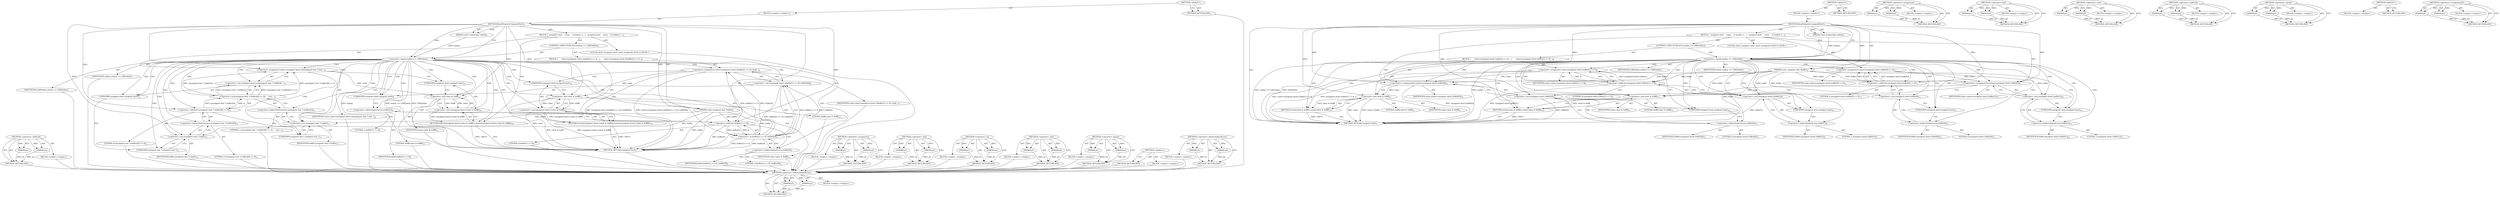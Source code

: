 digraph "&lt;operators&gt;.assignmentOr" {
vulnerable_105 [label=<(METHOD,&lt;operator&gt;.shiftLeft)>];
vulnerable_106 [label=<(PARAM,p1)>];
vulnerable_107 [label=<(PARAM,p2)>];
vulnerable_108 [label=<(BLOCK,&lt;empty&gt;,&lt;empty&gt;)>];
vulnerable_109 [label=<(METHOD_RETURN,ANY)>];
vulnerable_6 [label=<(METHOD,&lt;global&gt;)<SUB>1</SUB>>];
vulnerable_7 [label=<(BLOCK,&lt;empty&gt;,&lt;empty&gt;)<SUB>1</SUB>>];
vulnerable_8 [label=<(METHOD,ReadPropertyUnsignedShort)<SUB>1</SUB>>];
vulnerable_9 [label=<(PARAM,const EndianType endian)<SUB>1</SUB>>];
vulnerable_10 [label=<(PARAM,const unsigned char *buffer)<SUB>2</SUB>>];
vulnerable_11 [label=<(BLOCK,{
  unsigned short
    value;
 
   if (endian =...,{
  unsigned short
    value;
 
   if (endian =...)<SUB>3</SUB>>];
vulnerable_12 [label="<(LOCAL,short unsigned value: short unsigned)<SUB>5</SUB>>"];
vulnerable_13 [label=<(CONTROL_STRUCTURE,IF,if (endian == LSBEndian))<SUB>7</SUB>>];
vulnerable_14 [label=<(&lt;operator&gt;.equals,endian == LSBEndian)<SUB>7</SUB>>];
vulnerable_15 [label=<(IDENTIFIER,endian,endian == LSBEndian)<SUB>7</SUB>>];
vulnerable_16 [label=<(IDENTIFIER,LSBEndian,endian == LSBEndian)<SUB>7</SUB>>];
vulnerable_17 [label=<(BLOCK,{
      value=(unsigned short) ((buffer[1] &lt;&lt; 8...,{
      value=(unsigned short) ((buffer[1] &lt;&lt; 8...)<SUB>8</SUB>>];
vulnerable_18 [label=<(&lt;operator&gt;.assignment,value=(unsigned short) ((buffer[1] &lt;&lt; 8) | buff...)<SUB>9</SUB>>];
vulnerable_19 [label=<(IDENTIFIER,value,value=(unsigned short) ((buffer[1] &lt;&lt; 8) | buff...)<SUB>9</SUB>>];
vulnerable_20 [label=<(&lt;operator&gt;.cast,(unsigned short) ((buffer[1] &lt;&lt; 8) | buffer[0]))<SUB>9</SUB>>];
vulnerable_21 [label=<(UNKNOWN,unsigned short,unsigned short)<SUB>9</SUB>>];
vulnerable_22 [label=<(&lt;operator&gt;.or,(buffer[1] &lt;&lt; 8) | buffer[0])<SUB>9</SUB>>];
vulnerable_23 [label=<(&lt;operator&gt;.shiftLeft,buffer[1] &lt;&lt; 8)<SUB>9</SUB>>];
vulnerable_24 [label=<(&lt;operator&gt;.indirectIndexAccess,buffer[1])<SUB>9</SUB>>];
vulnerable_25 [label=<(IDENTIFIER,buffer,buffer[1] &lt;&lt; 8)<SUB>9</SUB>>];
vulnerable_26 [label=<(LITERAL,1,buffer[1] &lt;&lt; 8)<SUB>9</SUB>>];
vulnerable_27 [label=<(LITERAL,8,buffer[1] &lt;&lt; 8)<SUB>9</SUB>>];
vulnerable_28 [label=<(&lt;operator&gt;.indirectIndexAccess,buffer[0])<SUB>9</SUB>>];
vulnerable_29 [label=<(IDENTIFIER,buffer,(buffer[1] &lt;&lt; 8) | buffer[0])<SUB>9</SUB>>];
vulnerable_30 [label=<(LITERAL,0,(buffer[1] &lt;&lt; 8) | buffer[0])<SUB>9</SUB>>];
vulnerable_31 [label=<(RETURN,return((unsigned short) (value &amp; 0xffff));,return((unsigned short) (value &amp; 0xffff));)<SUB>10</SUB>>];
vulnerable_32 [label=<(&lt;operator&gt;.cast,(unsigned short) (value &amp; 0xffff))<SUB>10</SUB>>];
vulnerable_33 [label=<(UNKNOWN,unsigned short,unsigned short)<SUB>10</SUB>>];
vulnerable_34 [label=<(&lt;operator&gt;.and,value &amp; 0xffff)<SUB>10</SUB>>];
vulnerable_35 [label=<(IDENTIFIER,value,value &amp; 0xffff)<SUB>10</SUB>>];
vulnerable_36 [label=<(LITERAL,0xffff,value &amp; 0xffff)<SUB>10</SUB>>];
vulnerable_37 [label=<(&lt;operator&gt;.assignment,value=(unsigned short) ((((unsigned char *) buf...)<SUB>12</SUB>>];
vulnerable_38 [label=<(IDENTIFIER,value,value=(unsigned short) ((((unsigned char *) buf...)<SUB>12</SUB>>];
vulnerable_39 [label=<(&lt;operator&gt;.cast,(unsigned short) ((((unsigned char *) buffer)[0...)<SUB>12</SUB>>];
vulnerable_40 [label=<(UNKNOWN,unsigned short,unsigned short)<SUB>12</SUB>>];
vulnerable_41 [label=<(&lt;operator&gt;.or,(((unsigned char *) buffer)[0] &lt;&lt; 8) |
    ((un...)<SUB>12</SUB>>];
vulnerable_42 [label=<(&lt;operator&gt;.shiftLeft,((unsigned char *) buffer)[0] &lt;&lt; 8)<SUB>12</SUB>>];
vulnerable_43 [label=<(&lt;operator&gt;.indirectIndexAccess,((unsigned char *) buffer)[0])<SUB>12</SUB>>];
vulnerable_44 [label=<(&lt;operator&gt;.cast,(unsigned char *) buffer)<SUB>12</SUB>>];
vulnerable_45 [label=<(UNKNOWN,unsigned char *,unsigned char *)<SUB>12</SUB>>];
vulnerable_46 [label=<(IDENTIFIER,buffer,(unsigned char *) buffer)<SUB>12</SUB>>];
vulnerable_47 [label=<(LITERAL,0,((unsigned char *) buffer)[0] &lt;&lt; 8)<SUB>12</SUB>>];
vulnerable_48 [label=<(LITERAL,8,((unsigned char *) buffer)[0] &lt;&lt; 8)<SUB>12</SUB>>];
vulnerable_49 [label=<(&lt;operator&gt;.indirectIndexAccess,((unsigned char *) buffer)[1])<SUB>13</SUB>>];
vulnerable_50 [label=<(&lt;operator&gt;.cast,(unsigned char *) buffer)<SUB>13</SUB>>];
vulnerable_51 [label=<(UNKNOWN,unsigned char *,unsigned char *)<SUB>13</SUB>>];
vulnerable_52 [label=<(IDENTIFIER,buffer,(unsigned char *) buffer)<SUB>13</SUB>>];
vulnerable_53 [label=<(LITERAL,1,(((unsigned char *) buffer)[0] &lt;&lt; 8) |
    ((un...)<SUB>13</SUB>>];
vulnerable_54 [label=<(RETURN,return((unsigned short) (value &amp; 0xffff));,return((unsigned short) (value &amp; 0xffff));)<SUB>14</SUB>>];
vulnerable_55 [label=<(&lt;operator&gt;.cast,(unsigned short) (value &amp; 0xffff))<SUB>14</SUB>>];
vulnerable_56 [label=<(UNKNOWN,unsigned short,unsigned short)<SUB>14</SUB>>];
vulnerable_57 [label=<(&lt;operator&gt;.and,value &amp; 0xffff)<SUB>14</SUB>>];
vulnerable_58 [label=<(IDENTIFIER,value,value &amp; 0xffff)<SUB>14</SUB>>];
vulnerable_59 [label=<(LITERAL,0xffff,value &amp; 0xffff)<SUB>14</SUB>>];
vulnerable_60 [label=<(METHOD_RETURN,unsigned short)<SUB>1</SUB>>];
vulnerable_62 [label=<(METHOD_RETURN,ANY)<SUB>1</SUB>>];
vulnerable_90 [label=<(METHOD,&lt;operator&gt;.assignment)>];
vulnerable_91 [label=<(PARAM,p1)>];
vulnerable_92 [label=<(PARAM,p2)>];
vulnerable_93 [label=<(BLOCK,&lt;empty&gt;,&lt;empty&gt;)>];
vulnerable_94 [label=<(METHOD_RETURN,ANY)>];
vulnerable_115 [label=<(METHOD,&lt;operator&gt;.and)>];
vulnerable_116 [label=<(PARAM,p1)>];
vulnerable_117 [label=<(PARAM,p2)>];
vulnerable_118 [label=<(BLOCK,&lt;empty&gt;,&lt;empty&gt;)>];
vulnerable_119 [label=<(METHOD_RETURN,ANY)>];
vulnerable_100 [label=<(METHOD,&lt;operator&gt;.or)>];
vulnerable_101 [label=<(PARAM,p1)>];
vulnerable_102 [label=<(PARAM,p2)>];
vulnerable_103 [label=<(BLOCK,&lt;empty&gt;,&lt;empty&gt;)>];
vulnerable_104 [label=<(METHOD_RETURN,ANY)>];
vulnerable_95 [label=<(METHOD,&lt;operator&gt;.cast)>];
vulnerable_96 [label=<(PARAM,p1)>];
vulnerable_97 [label=<(PARAM,p2)>];
vulnerable_98 [label=<(BLOCK,&lt;empty&gt;,&lt;empty&gt;)>];
vulnerable_99 [label=<(METHOD_RETURN,ANY)>];
vulnerable_85 [label=<(METHOD,&lt;operator&gt;.equals)>];
vulnerable_86 [label=<(PARAM,p1)>];
vulnerable_87 [label=<(PARAM,p2)>];
vulnerable_88 [label=<(BLOCK,&lt;empty&gt;,&lt;empty&gt;)>];
vulnerable_89 [label=<(METHOD_RETURN,ANY)>];
vulnerable_79 [label=<(METHOD,&lt;global&gt;)<SUB>1</SUB>>];
vulnerable_80 [label=<(BLOCK,&lt;empty&gt;,&lt;empty&gt;)>];
vulnerable_81 [label=<(METHOD_RETURN,ANY)>];
vulnerable_110 [label=<(METHOD,&lt;operator&gt;.indirectIndexAccess)>];
vulnerable_111 [label=<(PARAM,p1)>];
vulnerable_112 [label=<(PARAM,p2)>];
vulnerable_113 [label=<(BLOCK,&lt;empty&gt;,&lt;empty&gt;)>];
vulnerable_114 [label=<(METHOD_RETURN,ANY)>];
fixed_103 [label=<(METHOD,&lt;operator&gt;.indirectIndexAccess)>];
fixed_104 [label=<(PARAM,p1)>];
fixed_105 [label=<(PARAM,p2)>];
fixed_106 [label=<(BLOCK,&lt;empty&gt;,&lt;empty&gt;)>];
fixed_107 [label=<(METHOD_RETURN,ANY)>];
fixed_6 [label=<(METHOD,&lt;global&gt;)<SUB>1</SUB>>];
fixed_7 [label=<(BLOCK,&lt;empty&gt;,&lt;empty&gt;)<SUB>1</SUB>>];
fixed_8 [label=<(METHOD,ReadPropertyUnsignedShort)<SUB>1</SUB>>];
fixed_9 [label=<(PARAM,const EndianType endian)<SUB>1</SUB>>];
fixed_10 [label=<(PARAM,const unsigned char *buffer)<SUB>2</SUB>>];
fixed_11 [label=<(BLOCK,{
  unsigned short
    value;
 
   if (endian =...,{
  unsigned short
    value;
 
   if (endian =...)<SUB>3</SUB>>];
fixed_12 [label="<(LOCAL,short unsigned value: short unsigned)<SUB>5</SUB>>"];
fixed_13 [label=<(CONTROL_STRUCTURE,IF,if (endian == LSBEndian))<SUB>7</SUB>>];
fixed_14 [label=<(&lt;operator&gt;.equals,endian == LSBEndian)<SUB>7</SUB>>];
fixed_15 [label=<(IDENTIFIER,endian,endian == LSBEndian)<SUB>7</SUB>>];
fixed_16 [label=<(IDENTIFIER,LSBEndian,endian == LSBEndian)<SUB>7</SUB>>];
fixed_17 [label=<(BLOCK,{
      value=(unsigned short) buffer[1] &lt;&lt; 8;
...,{
      value=(unsigned short) buffer[1] &lt;&lt; 8;
...)<SUB>8</SUB>>];
fixed_18 [label=<(&lt;operator&gt;.assignment,value=(unsigned short) buffer[1] &lt;&lt; 8)<SUB>9</SUB>>];
fixed_19 [label=<(IDENTIFIER,value,value=(unsigned short) buffer[1] &lt;&lt; 8)<SUB>9</SUB>>];
fixed_20 [label=<(&lt;operator&gt;.shiftLeft,(unsigned short) buffer[1] &lt;&lt; 8)<SUB>9</SUB>>];
fixed_21 [label=<(&lt;operator&gt;.cast,(unsigned short) buffer[1])<SUB>9</SUB>>];
fixed_22 [label=<(UNKNOWN,unsigned short,unsigned short)<SUB>9</SUB>>];
fixed_23 [label=<(&lt;operator&gt;.indirectIndexAccess,buffer[1])<SUB>9</SUB>>];
fixed_24 [label=<(IDENTIFIER,buffer,(unsigned short) buffer[1])<SUB>9</SUB>>];
fixed_25 [label=<(LITERAL,1,(unsigned short) buffer[1])<SUB>9</SUB>>];
fixed_26 [label=<(LITERAL,8,(unsigned short) buffer[1] &lt;&lt; 8)<SUB>9</SUB>>];
fixed_27 [label=<(&lt;operators&gt;.assignmentOr,value|=(unsigned short) buffer[0])<SUB>10</SUB>>];
fixed_28 [label=<(IDENTIFIER,value,value|=(unsigned short) buffer[0])<SUB>10</SUB>>];
fixed_29 [label=<(&lt;operator&gt;.cast,(unsigned short) buffer[0])<SUB>10</SUB>>];
fixed_30 [label=<(UNKNOWN,unsigned short,unsigned short)<SUB>10</SUB>>];
fixed_31 [label=<(&lt;operator&gt;.indirectIndexAccess,buffer[0])<SUB>10</SUB>>];
fixed_32 [label=<(IDENTIFIER,buffer,(unsigned short) buffer[0])<SUB>10</SUB>>];
fixed_33 [label=<(LITERAL,0,(unsigned short) buffer[0])<SUB>10</SUB>>];
fixed_34 [label=<(RETURN,return(value &amp; 0xffff);,return(value &amp; 0xffff);)<SUB>11</SUB>>];
fixed_35 [label=<(&lt;operator&gt;.and,value &amp; 0xffff)<SUB>11</SUB>>];
fixed_36 [label=<(IDENTIFIER,value,value &amp; 0xffff)<SUB>11</SUB>>];
fixed_37 [label=<(LITERAL,0xffff,value &amp; 0xffff)<SUB>11</SUB>>];
fixed_38 [label=<(&lt;operator&gt;.assignment,value=(unsigned short) buffer[0] &lt;&lt; 8)<SUB>13</SUB>>];
fixed_39 [label=<(IDENTIFIER,value,value=(unsigned short) buffer[0] &lt;&lt; 8)<SUB>13</SUB>>];
fixed_40 [label=<(&lt;operator&gt;.shiftLeft,(unsigned short) buffer[0] &lt;&lt; 8)<SUB>13</SUB>>];
fixed_41 [label=<(&lt;operator&gt;.cast,(unsigned short) buffer[0])<SUB>13</SUB>>];
fixed_42 [label=<(UNKNOWN,unsigned short,unsigned short)<SUB>13</SUB>>];
fixed_43 [label=<(&lt;operator&gt;.indirectIndexAccess,buffer[0])<SUB>13</SUB>>];
fixed_44 [label=<(IDENTIFIER,buffer,(unsigned short) buffer[0])<SUB>13</SUB>>];
fixed_45 [label=<(LITERAL,0,(unsigned short) buffer[0])<SUB>13</SUB>>];
fixed_46 [label=<(LITERAL,8,(unsigned short) buffer[0] &lt;&lt; 8)<SUB>13</SUB>>];
fixed_47 [label=<(&lt;operators&gt;.assignmentOr,value|=(unsigned short) buffer[1])<SUB>14</SUB>>];
fixed_48 [label=<(IDENTIFIER,value,value|=(unsigned short) buffer[1])<SUB>14</SUB>>];
fixed_49 [label=<(&lt;operator&gt;.cast,(unsigned short) buffer[1])<SUB>14</SUB>>];
fixed_50 [label=<(UNKNOWN,unsigned short,unsigned short)<SUB>14</SUB>>];
fixed_51 [label=<(&lt;operator&gt;.indirectIndexAccess,buffer[1])<SUB>14</SUB>>];
fixed_52 [label=<(IDENTIFIER,buffer,(unsigned short) buffer[1])<SUB>14</SUB>>];
fixed_53 [label=<(LITERAL,1,(unsigned short) buffer[1])<SUB>14</SUB>>];
fixed_54 [label=<(RETURN,return(value &amp; 0xffff);,return(value &amp; 0xffff);)<SUB>15</SUB>>];
fixed_55 [label=<(&lt;operator&gt;.and,value &amp; 0xffff)<SUB>15</SUB>>];
fixed_56 [label=<(IDENTIFIER,value,value &amp; 0xffff)<SUB>15</SUB>>];
fixed_57 [label=<(LITERAL,0xffff,value &amp; 0xffff)<SUB>15</SUB>>];
fixed_58 [label=<(METHOD_RETURN,unsigned short)<SUB>1</SUB>>];
fixed_60 [label=<(METHOD_RETURN,ANY)<SUB>1</SUB>>];
fixed_88 [label=<(METHOD,&lt;operator&gt;.assignment)>];
fixed_89 [label=<(PARAM,p1)>];
fixed_90 [label=<(PARAM,p2)>];
fixed_91 [label=<(BLOCK,&lt;empty&gt;,&lt;empty&gt;)>];
fixed_92 [label=<(METHOD_RETURN,ANY)>];
fixed_113 [label=<(METHOD,&lt;operator&gt;.and)>];
fixed_114 [label=<(PARAM,p1)>];
fixed_115 [label=<(PARAM,p2)>];
fixed_116 [label=<(BLOCK,&lt;empty&gt;,&lt;empty&gt;)>];
fixed_117 [label=<(METHOD_RETURN,ANY)>];
fixed_98 [label=<(METHOD,&lt;operator&gt;.cast)>];
fixed_99 [label=<(PARAM,p1)>];
fixed_100 [label=<(PARAM,p2)>];
fixed_101 [label=<(BLOCK,&lt;empty&gt;,&lt;empty&gt;)>];
fixed_102 [label=<(METHOD_RETURN,ANY)>];
fixed_93 [label=<(METHOD,&lt;operator&gt;.shiftLeft)>];
fixed_94 [label=<(PARAM,p1)>];
fixed_95 [label=<(PARAM,p2)>];
fixed_96 [label=<(BLOCK,&lt;empty&gt;,&lt;empty&gt;)>];
fixed_97 [label=<(METHOD_RETURN,ANY)>];
fixed_83 [label=<(METHOD,&lt;operator&gt;.equals)>];
fixed_84 [label=<(PARAM,p1)>];
fixed_85 [label=<(PARAM,p2)>];
fixed_86 [label=<(BLOCK,&lt;empty&gt;,&lt;empty&gt;)>];
fixed_87 [label=<(METHOD_RETURN,ANY)>];
fixed_77 [label=<(METHOD,&lt;global&gt;)<SUB>1</SUB>>];
fixed_78 [label=<(BLOCK,&lt;empty&gt;,&lt;empty&gt;)>];
fixed_79 [label=<(METHOD_RETURN,ANY)>];
fixed_108 [label=<(METHOD,&lt;operators&gt;.assignmentOr)>];
fixed_109 [label=<(PARAM,p1)>];
fixed_110 [label=<(PARAM,p2)>];
fixed_111 [label=<(BLOCK,&lt;empty&gt;,&lt;empty&gt;)>];
fixed_112 [label=<(METHOD_RETURN,ANY)>];
vulnerable_105 -> vulnerable_106  [key=0, label="AST: "];
vulnerable_105 -> vulnerable_106  [key=1, label="DDG: "];
vulnerable_105 -> vulnerable_108  [key=0, label="AST: "];
vulnerable_105 -> vulnerable_107  [key=0, label="AST: "];
vulnerable_105 -> vulnerable_107  [key=1, label="DDG: "];
vulnerable_105 -> vulnerable_109  [key=0, label="AST: "];
vulnerable_105 -> vulnerable_109  [key=1, label="CFG: "];
vulnerable_106 -> vulnerable_109  [key=0, label="DDG: p1"];
vulnerable_107 -> vulnerable_109  [key=0, label="DDG: p2"];
vulnerable_108 -> fixed_103  [key=0];
vulnerable_109 -> fixed_103  [key=0];
vulnerable_6 -> vulnerable_7  [key=0, label="AST: "];
vulnerable_6 -> vulnerable_62  [key=0, label="AST: "];
vulnerable_6 -> vulnerable_62  [key=1, label="CFG: "];
vulnerable_7 -> vulnerable_8  [key=0, label="AST: "];
vulnerable_8 -> vulnerable_9  [key=0, label="AST: "];
vulnerable_8 -> vulnerable_9  [key=1, label="DDG: "];
vulnerable_8 -> vulnerable_10  [key=0, label="AST: "];
vulnerable_8 -> vulnerable_10  [key=1, label="DDG: "];
vulnerable_8 -> vulnerable_11  [key=0, label="AST: "];
vulnerable_8 -> vulnerable_60  [key=0, label="AST: "];
vulnerable_8 -> vulnerable_14  [key=0, label="CFG: "];
vulnerable_8 -> vulnerable_14  [key=1, label="DDG: "];
vulnerable_8 -> vulnerable_57  [key=0, label="DDG: "];
vulnerable_8 -> vulnerable_42  [key=0, label="DDG: "];
vulnerable_8 -> vulnerable_34  [key=0, label="DDG: "];
vulnerable_8 -> vulnerable_50  [key=0, label="DDG: "];
vulnerable_8 -> vulnerable_23  [key=0, label="DDG: "];
vulnerable_8 -> vulnerable_44  [key=0, label="DDG: "];
vulnerable_9 -> vulnerable_14  [key=0, label="DDG: endian"];
vulnerable_10 -> vulnerable_60  [key=0, label="DDG: buffer"];
vulnerable_10 -> vulnerable_22  [key=0, label="DDG: buffer"];
vulnerable_10 -> vulnerable_50  [key=0, label="DDG: buffer"];
vulnerable_10 -> vulnerable_23  [key=0, label="DDG: buffer"];
vulnerable_10 -> vulnerable_44  [key=0, label="DDG: buffer"];
vulnerable_11 -> vulnerable_12  [key=0, label="AST: "];
vulnerable_11 -> vulnerable_13  [key=0, label="AST: "];
vulnerable_11 -> vulnerable_37  [key=0, label="AST: "];
vulnerable_11 -> vulnerable_54  [key=0, label="AST: "];
vulnerable_12 -> fixed_103  [key=0];
vulnerable_13 -> vulnerable_14  [key=0, label="AST: "];
vulnerable_13 -> vulnerable_17  [key=0, label="AST: "];
vulnerable_14 -> vulnerable_15  [key=0, label="AST: "];
vulnerable_14 -> vulnerable_16  [key=0, label="AST: "];
vulnerable_14 -> vulnerable_21  [key=0, label="CFG: "];
vulnerable_14 -> vulnerable_21  [key=1, label="CDG: "];
vulnerable_14 -> vulnerable_40  [key=0, label="CFG: "];
vulnerable_14 -> vulnerable_40  [key=1, label="CDG: "];
vulnerable_14 -> vulnerable_60  [key=0, label="DDG: endian"];
vulnerable_14 -> vulnerable_60  [key=1, label="DDG: endian == LSBEndian"];
vulnerable_14 -> vulnerable_60  [key=2, label="DDG: LSBEndian"];
vulnerable_14 -> vulnerable_24  [key=0, label="CDG: "];
vulnerable_14 -> vulnerable_34  [key=0, label="CDG: "];
vulnerable_14 -> vulnerable_32  [key=0, label="CDG: "];
vulnerable_14 -> vulnerable_49  [key=0, label="CDG: "];
vulnerable_14 -> vulnerable_33  [key=0, label="CDG: "];
vulnerable_14 -> vulnerable_42  [key=0, label="CDG: "];
vulnerable_14 -> vulnerable_23  [key=0, label="CDG: "];
vulnerable_14 -> vulnerable_51  [key=0, label="CDG: "];
vulnerable_14 -> vulnerable_57  [key=0, label="CDG: "];
vulnerable_14 -> vulnerable_28  [key=0, label="CDG: "];
vulnerable_14 -> vulnerable_37  [key=0, label="CDG: "];
vulnerable_14 -> vulnerable_20  [key=0, label="CDG: "];
vulnerable_14 -> vulnerable_56  [key=0, label="CDG: "];
vulnerable_14 -> vulnerable_22  [key=0, label="CDG: "];
vulnerable_14 -> vulnerable_41  [key=0, label="CDG: "];
vulnerable_14 -> vulnerable_45  [key=0, label="CDG: "];
vulnerable_14 -> vulnerable_18  [key=0, label="CDG: "];
vulnerable_14 -> vulnerable_50  [key=0, label="CDG: "];
vulnerable_14 -> vulnerable_44  [key=0, label="CDG: "];
vulnerable_14 -> vulnerable_55  [key=0, label="CDG: "];
vulnerable_14 -> vulnerable_54  [key=0, label="CDG: "];
vulnerable_14 -> vulnerable_39  [key=0, label="CDG: "];
vulnerable_14 -> vulnerable_31  [key=0, label="CDG: "];
vulnerable_14 -> vulnerable_43  [key=0, label="CDG: "];
vulnerable_15 -> fixed_103  [key=0];
vulnerable_16 -> fixed_103  [key=0];
vulnerable_17 -> vulnerable_18  [key=0, label="AST: "];
vulnerable_17 -> vulnerable_31  [key=0, label="AST: "];
vulnerable_18 -> vulnerable_19  [key=0, label="AST: "];
vulnerable_18 -> vulnerable_20  [key=0, label="AST: "];
vulnerable_18 -> vulnerable_33  [key=0, label="CFG: "];
vulnerable_18 -> vulnerable_60  [key=0, label="DDG: (unsigned short) ((buffer[1] &lt;&lt; 8) | buffer[0])"];
vulnerable_18 -> vulnerable_60  [key=1, label="DDG: value=(unsigned short) ((buffer[1] &lt;&lt; 8) | buffer[0])"];
vulnerable_18 -> vulnerable_34  [key=0, label="DDG: value"];
vulnerable_19 -> fixed_103  [key=0];
vulnerable_20 -> vulnerable_21  [key=0, label="AST: "];
vulnerable_20 -> vulnerable_22  [key=0, label="AST: "];
vulnerable_20 -> vulnerable_18  [key=0, label="CFG: "];
vulnerable_20 -> vulnerable_60  [key=0, label="DDG: (buffer[1] &lt;&lt; 8) | buffer[0]"];
vulnerable_21 -> vulnerable_24  [key=0, label="CFG: "];
vulnerable_22 -> vulnerable_23  [key=0, label="AST: "];
vulnerable_22 -> vulnerable_28  [key=0, label="AST: "];
vulnerable_22 -> vulnerable_20  [key=0, label="CFG: "];
vulnerable_22 -> vulnerable_20  [key=1, label="DDG: buffer[1] &lt;&lt; 8"];
vulnerable_22 -> vulnerable_20  [key=2, label="DDG: buffer[0]"];
vulnerable_22 -> vulnerable_60  [key=0, label="DDG: buffer[1] &lt;&lt; 8"];
vulnerable_22 -> vulnerable_60  [key=1, label="DDG: buffer[0]"];
vulnerable_22 -> vulnerable_18  [key=0, label="DDG: buffer[1] &lt;&lt; 8"];
vulnerable_22 -> vulnerable_18  [key=1, label="DDG: buffer[0]"];
vulnerable_23 -> vulnerable_24  [key=0, label="AST: "];
vulnerable_23 -> vulnerable_27  [key=0, label="AST: "];
vulnerable_23 -> vulnerable_28  [key=0, label="CFG: "];
vulnerable_23 -> vulnerable_60  [key=0, label="DDG: buffer[1]"];
vulnerable_23 -> vulnerable_22  [key=0, label="DDG: buffer[1]"];
vulnerable_23 -> vulnerable_22  [key=1, label="DDG: 8"];
vulnerable_24 -> vulnerable_25  [key=0, label="AST: "];
vulnerable_24 -> vulnerable_26  [key=0, label="AST: "];
vulnerable_24 -> vulnerable_23  [key=0, label="CFG: "];
vulnerable_25 -> fixed_103  [key=0];
vulnerable_26 -> fixed_103  [key=0];
vulnerable_27 -> fixed_103  [key=0];
vulnerable_28 -> vulnerable_29  [key=0, label="AST: "];
vulnerable_28 -> vulnerable_30  [key=0, label="AST: "];
vulnerable_28 -> vulnerable_22  [key=0, label="CFG: "];
vulnerable_29 -> fixed_103  [key=0];
vulnerable_30 -> fixed_103  [key=0];
vulnerable_31 -> vulnerable_32  [key=0, label="AST: "];
vulnerable_31 -> vulnerable_60  [key=0, label="CFG: "];
vulnerable_31 -> vulnerable_60  [key=1, label="DDG: &lt;RET&gt;"];
vulnerable_32 -> vulnerable_33  [key=0, label="AST: "];
vulnerable_32 -> vulnerable_34  [key=0, label="AST: "];
vulnerable_32 -> vulnerable_31  [key=0, label="CFG: "];
vulnerable_32 -> vulnerable_31  [key=1, label="DDG: (unsigned short) (value &amp; 0xffff)"];
vulnerable_32 -> vulnerable_60  [key=0, label="DDG: value &amp; 0xffff"];
vulnerable_32 -> vulnerable_60  [key=1, label="DDG: (unsigned short) (value &amp; 0xffff)"];
vulnerable_33 -> vulnerable_34  [key=0, label="CFG: "];
vulnerable_34 -> vulnerable_35  [key=0, label="AST: "];
vulnerable_34 -> vulnerable_36  [key=0, label="AST: "];
vulnerable_34 -> vulnerable_32  [key=0, label="CFG: "];
vulnerable_34 -> vulnerable_32  [key=1, label="DDG: value"];
vulnerable_34 -> vulnerable_32  [key=2, label="DDG: 0xffff"];
vulnerable_34 -> vulnerable_60  [key=0, label="DDG: value"];
vulnerable_35 -> fixed_103  [key=0];
vulnerable_36 -> fixed_103  [key=0];
vulnerable_37 -> vulnerable_38  [key=0, label="AST: "];
vulnerable_37 -> vulnerable_39  [key=0, label="AST: "];
vulnerable_37 -> vulnerable_56  [key=0, label="CFG: "];
vulnerable_37 -> vulnerable_57  [key=0, label="DDG: value"];
vulnerable_38 -> fixed_103  [key=0];
vulnerable_39 -> vulnerable_40  [key=0, label="AST: "];
vulnerable_39 -> vulnerable_41  [key=0, label="AST: "];
vulnerable_39 -> vulnerable_37  [key=0, label="CFG: "];
vulnerable_40 -> vulnerable_45  [key=0, label="CFG: "];
vulnerable_41 -> vulnerable_42  [key=0, label="AST: "];
vulnerable_41 -> vulnerable_49  [key=0, label="AST: "];
vulnerable_41 -> vulnerable_39  [key=0, label="CFG: "];
vulnerable_41 -> vulnerable_39  [key=1, label="DDG: ((unsigned char *) buffer)[0] &lt;&lt; 8"];
vulnerable_41 -> vulnerable_39  [key=2, label="DDG: ((unsigned char *) buffer)[1]"];
vulnerable_41 -> vulnerable_37  [key=0, label="DDG: ((unsigned char *) buffer)[0] &lt;&lt; 8"];
vulnerable_41 -> vulnerable_37  [key=1, label="DDG: ((unsigned char *) buffer)[1]"];
vulnerable_42 -> vulnerable_43  [key=0, label="AST: "];
vulnerable_42 -> vulnerable_48  [key=0, label="AST: "];
vulnerable_42 -> vulnerable_51  [key=0, label="CFG: "];
vulnerable_42 -> vulnerable_41  [key=0, label="DDG: ((unsigned char *) buffer)[0]"];
vulnerable_42 -> vulnerable_41  [key=1, label="DDG: 8"];
vulnerable_43 -> vulnerable_44  [key=0, label="AST: "];
vulnerable_43 -> vulnerable_47  [key=0, label="AST: "];
vulnerable_43 -> vulnerable_42  [key=0, label="CFG: "];
vulnerable_44 -> vulnerable_45  [key=0, label="AST: "];
vulnerable_44 -> vulnerable_46  [key=0, label="AST: "];
vulnerable_44 -> vulnerable_43  [key=0, label="CFG: "];
vulnerable_45 -> vulnerable_44  [key=0, label="CFG: "];
vulnerable_46 -> fixed_103  [key=0];
vulnerable_47 -> fixed_103  [key=0];
vulnerable_48 -> fixed_103  [key=0];
vulnerable_49 -> vulnerable_50  [key=0, label="AST: "];
vulnerable_49 -> vulnerable_53  [key=0, label="AST: "];
vulnerable_49 -> vulnerable_41  [key=0, label="CFG: "];
vulnerable_50 -> vulnerable_51  [key=0, label="AST: "];
vulnerable_50 -> vulnerable_52  [key=0, label="AST: "];
vulnerable_50 -> vulnerable_49  [key=0, label="CFG: "];
vulnerable_51 -> vulnerable_50  [key=0, label="CFG: "];
vulnerable_52 -> fixed_103  [key=0];
vulnerable_53 -> fixed_103  [key=0];
vulnerable_54 -> vulnerable_55  [key=0, label="AST: "];
vulnerable_54 -> vulnerable_60  [key=0, label="CFG: "];
vulnerable_54 -> vulnerable_60  [key=1, label="DDG: &lt;RET&gt;"];
vulnerable_55 -> vulnerable_56  [key=0, label="AST: "];
vulnerable_55 -> vulnerable_57  [key=0, label="AST: "];
vulnerable_55 -> vulnerable_54  [key=0, label="CFG: "];
vulnerable_55 -> vulnerable_54  [key=1, label="DDG: (unsigned short) (value &amp; 0xffff)"];
vulnerable_56 -> vulnerable_57  [key=0, label="CFG: "];
vulnerable_57 -> vulnerable_58  [key=0, label="AST: "];
vulnerable_57 -> vulnerable_59  [key=0, label="AST: "];
vulnerable_57 -> vulnerable_55  [key=0, label="CFG: "];
vulnerable_57 -> vulnerable_55  [key=1, label="DDG: value"];
vulnerable_57 -> vulnerable_55  [key=2, label="DDG: 0xffff"];
vulnerable_58 -> fixed_103  [key=0];
vulnerable_59 -> fixed_103  [key=0];
vulnerable_60 -> fixed_103  [key=0];
vulnerable_62 -> fixed_103  [key=0];
vulnerable_90 -> vulnerable_91  [key=0, label="AST: "];
vulnerable_90 -> vulnerable_91  [key=1, label="DDG: "];
vulnerable_90 -> vulnerable_93  [key=0, label="AST: "];
vulnerable_90 -> vulnerable_92  [key=0, label="AST: "];
vulnerable_90 -> vulnerable_92  [key=1, label="DDG: "];
vulnerable_90 -> vulnerable_94  [key=0, label="AST: "];
vulnerable_90 -> vulnerable_94  [key=1, label="CFG: "];
vulnerable_91 -> vulnerable_94  [key=0, label="DDG: p1"];
vulnerable_92 -> vulnerable_94  [key=0, label="DDG: p2"];
vulnerable_93 -> fixed_103  [key=0];
vulnerable_94 -> fixed_103  [key=0];
vulnerable_115 -> vulnerable_116  [key=0, label="AST: "];
vulnerable_115 -> vulnerable_116  [key=1, label="DDG: "];
vulnerable_115 -> vulnerable_118  [key=0, label="AST: "];
vulnerable_115 -> vulnerable_117  [key=0, label="AST: "];
vulnerable_115 -> vulnerable_117  [key=1, label="DDG: "];
vulnerable_115 -> vulnerable_119  [key=0, label="AST: "];
vulnerable_115 -> vulnerable_119  [key=1, label="CFG: "];
vulnerable_116 -> vulnerable_119  [key=0, label="DDG: p1"];
vulnerable_117 -> vulnerable_119  [key=0, label="DDG: p2"];
vulnerable_118 -> fixed_103  [key=0];
vulnerable_119 -> fixed_103  [key=0];
vulnerable_100 -> vulnerable_101  [key=0, label="AST: "];
vulnerable_100 -> vulnerable_101  [key=1, label="DDG: "];
vulnerable_100 -> vulnerable_103  [key=0, label="AST: "];
vulnerable_100 -> vulnerable_102  [key=0, label="AST: "];
vulnerable_100 -> vulnerable_102  [key=1, label="DDG: "];
vulnerable_100 -> vulnerable_104  [key=0, label="AST: "];
vulnerable_100 -> vulnerable_104  [key=1, label="CFG: "];
vulnerable_101 -> vulnerable_104  [key=0, label="DDG: p1"];
vulnerable_102 -> vulnerable_104  [key=0, label="DDG: p2"];
vulnerable_103 -> fixed_103  [key=0];
vulnerable_104 -> fixed_103  [key=0];
vulnerable_95 -> vulnerable_96  [key=0, label="AST: "];
vulnerable_95 -> vulnerable_96  [key=1, label="DDG: "];
vulnerable_95 -> vulnerable_98  [key=0, label="AST: "];
vulnerable_95 -> vulnerable_97  [key=0, label="AST: "];
vulnerable_95 -> vulnerable_97  [key=1, label="DDG: "];
vulnerable_95 -> vulnerable_99  [key=0, label="AST: "];
vulnerable_95 -> vulnerable_99  [key=1, label="CFG: "];
vulnerable_96 -> vulnerable_99  [key=0, label="DDG: p1"];
vulnerable_97 -> vulnerable_99  [key=0, label="DDG: p2"];
vulnerable_98 -> fixed_103  [key=0];
vulnerable_99 -> fixed_103  [key=0];
vulnerable_85 -> vulnerable_86  [key=0, label="AST: "];
vulnerable_85 -> vulnerable_86  [key=1, label="DDG: "];
vulnerable_85 -> vulnerable_88  [key=0, label="AST: "];
vulnerable_85 -> vulnerable_87  [key=0, label="AST: "];
vulnerable_85 -> vulnerable_87  [key=1, label="DDG: "];
vulnerable_85 -> vulnerable_89  [key=0, label="AST: "];
vulnerable_85 -> vulnerable_89  [key=1, label="CFG: "];
vulnerable_86 -> vulnerable_89  [key=0, label="DDG: p1"];
vulnerable_87 -> vulnerable_89  [key=0, label="DDG: p2"];
vulnerable_88 -> fixed_103  [key=0];
vulnerable_89 -> fixed_103  [key=0];
vulnerable_79 -> vulnerable_80  [key=0, label="AST: "];
vulnerable_79 -> vulnerable_81  [key=0, label="AST: "];
vulnerable_79 -> vulnerable_81  [key=1, label="CFG: "];
vulnerable_80 -> fixed_103  [key=0];
vulnerable_81 -> fixed_103  [key=0];
vulnerable_110 -> vulnerable_111  [key=0, label="AST: "];
vulnerable_110 -> vulnerable_111  [key=1, label="DDG: "];
vulnerable_110 -> vulnerable_113  [key=0, label="AST: "];
vulnerable_110 -> vulnerable_112  [key=0, label="AST: "];
vulnerable_110 -> vulnerable_112  [key=1, label="DDG: "];
vulnerable_110 -> vulnerable_114  [key=0, label="AST: "];
vulnerable_110 -> vulnerable_114  [key=1, label="CFG: "];
vulnerable_111 -> vulnerable_114  [key=0, label="DDG: p1"];
vulnerable_112 -> vulnerable_114  [key=0, label="DDG: p2"];
vulnerable_113 -> fixed_103  [key=0];
vulnerable_114 -> fixed_103  [key=0];
fixed_103 -> fixed_104  [key=0, label="AST: "];
fixed_103 -> fixed_104  [key=1, label="DDG: "];
fixed_103 -> fixed_106  [key=0, label="AST: "];
fixed_103 -> fixed_105  [key=0, label="AST: "];
fixed_103 -> fixed_105  [key=1, label="DDG: "];
fixed_103 -> fixed_107  [key=0, label="AST: "];
fixed_103 -> fixed_107  [key=1, label="CFG: "];
fixed_104 -> fixed_107  [key=0, label="DDG: p1"];
fixed_105 -> fixed_107  [key=0, label="DDG: p2"];
fixed_6 -> fixed_7  [key=0, label="AST: "];
fixed_6 -> fixed_60  [key=0, label="AST: "];
fixed_6 -> fixed_60  [key=1, label="CFG: "];
fixed_7 -> fixed_8  [key=0, label="AST: "];
fixed_8 -> fixed_9  [key=0, label="AST: "];
fixed_8 -> fixed_9  [key=1, label="DDG: "];
fixed_8 -> fixed_10  [key=0, label="AST: "];
fixed_8 -> fixed_10  [key=1, label="DDG: "];
fixed_8 -> fixed_11  [key=0, label="AST: "];
fixed_8 -> fixed_58  [key=0, label="AST: "];
fixed_8 -> fixed_14  [key=0, label="CFG: "];
fixed_8 -> fixed_14  [key=1, label="DDG: "];
fixed_8 -> fixed_47  [key=0, label="DDG: "];
fixed_8 -> fixed_40  [key=0, label="DDG: "];
fixed_8 -> fixed_55  [key=0, label="DDG: "];
fixed_8 -> fixed_27  [key=0, label="DDG: "];
fixed_8 -> fixed_20  [key=0, label="DDG: "];
fixed_8 -> fixed_35  [key=0, label="DDG: "];
fixed_9 -> fixed_14  [key=0, label="DDG: endian"];
fixed_10 -> fixed_58  [key=0, label="DDG: buffer"];
fixed_10 -> fixed_47  [key=0, label="DDG: buffer"];
fixed_10 -> fixed_27  [key=0, label="DDG: buffer"];
fixed_10 -> fixed_40  [key=0, label="DDG: buffer"];
fixed_10 -> fixed_49  [key=0, label="DDG: buffer"];
fixed_10 -> fixed_41  [key=0, label="DDG: buffer"];
fixed_10 -> fixed_20  [key=0, label="DDG: buffer"];
fixed_10 -> fixed_29  [key=0, label="DDG: buffer"];
fixed_10 -> fixed_21  [key=0, label="DDG: buffer"];
fixed_11 -> fixed_12  [key=0, label="AST: "];
fixed_11 -> fixed_13  [key=0, label="AST: "];
fixed_11 -> fixed_38  [key=0, label="AST: "];
fixed_11 -> fixed_47  [key=0, label="AST: "];
fixed_11 -> fixed_54  [key=0, label="AST: "];
fixed_13 -> fixed_14  [key=0, label="AST: "];
fixed_13 -> fixed_17  [key=0, label="AST: "];
fixed_14 -> fixed_15  [key=0, label="AST: "];
fixed_14 -> fixed_16  [key=0, label="AST: "];
fixed_14 -> fixed_22  [key=0, label="CFG: "];
fixed_14 -> fixed_22  [key=1, label="CDG: "];
fixed_14 -> fixed_42  [key=0, label="CFG: "];
fixed_14 -> fixed_42  [key=1, label="CDG: "];
fixed_14 -> fixed_58  [key=0, label="DDG: endian"];
fixed_14 -> fixed_58  [key=1, label="DDG: endian == LSBEndian"];
fixed_14 -> fixed_58  [key=2, label="DDG: LSBEndian"];
fixed_14 -> fixed_47  [key=0, label="CDG: "];
fixed_14 -> fixed_30  [key=0, label="CDG: "];
fixed_14 -> fixed_34  [key=0, label="CDG: "];
fixed_14 -> fixed_21  [key=0, label="CDG: "];
fixed_14 -> fixed_49  [key=0, label="CDG: "];
fixed_14 -> fixed_23  [key=0, label="CDG: "];
fixed_14 -> fixed_51  [key=0, label="CDG: "];
fixed_14 -> fixed_20  [key=0, label="CDG: "];
fixed_14 -> fixed_38  [key=0, label="CDG: "];
fixed_14 -> fixed_41  [key=0, label="CDG: "];
fixed_14 -> fixed_27  [key=0, label="CDG: "];
fixed_14 -> fixed_40  [key=0, label="CDG: "];
fixed_14 -> fixed_29  [key=0, label="CDG: "];
fixed_14 -> fixed_18  [key=0, label="CDG: "];
fixed_14 -> fixed_50  [key=0, label="CDG: "];
fixed_14 -> fixed_35  [key=0, label="CDG: "];
fixed_14 -> fixed_55  [key=0, label="CDG: "];
fixed_14 -> fixed_54  [key=0, label="CDG: "];
fixed_14 -> fixed_31  [key=0, label="CDG: "];
fixed_14 -> fixed_43  [key=0, label="CDG: "];
fixed_17 -> fixed_18  [key=0, label="AST: "];
fixed_17 -> fixed_27  [key=0, label="AST: "];
fixed_17 -> fixed_34  [key=0, label="AST: "];
fixed_18 -> fixed_19  [key=0, label="AST: "];
fixed_18 -> fixed_20  [key=0, label="AST: "];
fixed_18 -> fixed_30  [key=0, label="CFG: "];
fixed_18 -> fixed_58  [key=0, label="DDG: (unsigned short) buffer[1] &lt;&lt; 8"];
fixed_18 -> fixed_58  [key=1, label="DDG: value=(unsigned short) buffer[1] &lt;&lt; 8"];
fixed_18 -> fixed_27  [key=0, label="DDG: value"];
fixed_20 -> fixed_21  [key=0, label="AST: "];
fixed_20 -> fixed_26  [key=0, label="AST: "];
fixed_20 -> fixed_18  [key=0, label="CFG: "];
fixed_20 -> fixed_18  [key=1, label="DDG: (unsigned short) buffer[1]"];
fixed_20 -> fixed_18  [key=2, label="DDG: 8"];
fixed_20 -> fixed_58  [key=0, label="DDG: (unsigned short) buffer[1]"];
fixed_21 -> fixed_22  [key=0, label="AST: "];
fixed_21 -> fixed_23  [key=0, label="AST: "];
fixed_21 -> fixed_20  [key=0, label="CFG: "];
fixed_21 -> fixed_58  [key=0, label="DDG: buffer[1]"];
fixed_22 -> fixed_23  [key=0, label="CFG: "];
fixed_23 -> fixed_24  [key=0, label="AST: "];
fixed_23 -> fixed_25  [key=0, label="AST: "];
fixed_23 -> fixed_21  [key=0, label="CFG: "];
fixed_27 -> fixed_28  [key=0, label="AST: "];
fixed_27 -> fixed_29  [key=0, label="AST: "];
fixed_27 -> fixed_35  [key=0, label="CFG: "];
fixed_27 -> fixed_35  [key=1, label="DDG: value"];
fixed_27 -> fixed_58  [key=0, label="DDG: (unsigned short) buffer[0]"];
fixed_29 -> fixed_30  [key=0, label="AST: "];
fixed_29 -> fixed_31  [key=0, label="AST: "];
fixed_29 -> fixed_27  [key=0, label="CFG: "];
fixed_29 -> fixed_58  [key=0, label="DDG: buffer[0]"];
fixed_30 -> fixed_31  [key=0, label="CFG: "];
fixed_31 -> fixed_32  [key=0, label="AST: "];
fixed_31 -> fixed_33  [key=0, label="AST: "];
fixed_31 -> fixed_29  [key=0, label="CFG: "];
fixed_34 -> fixed_35  [key=0, label="AST: "];
fixed_34 -> fixed_58  [key=0, label="CFG: "];
fixed_34 -> fixed_58  [key=1, label="DDG: &lt;RET&gt;"];
fixed_35 -> fixed_36  [key=0, label="AST: "];
fixed_35 -> fixed_37  [key=0, label="AST: "];
fixed_35 -> fixed_34  [key=0, label="CFG: "];
fixed_35 -> fixed_34  [key=1, label="DDG: value &amp; 0xffff"];
fixed_35 -> fixed_58  [key=0, label="DDG: value"];
fixed_35 -> fixed_58  [key=1, label="DDG: value &amp; 0xffff"];
fixed_38 -> fixed_39  [key=0, label="AST: "];
fixed_38 -> fixed_40  [key=0, label="AST: "];
fixed_38 -> fixed_50  [key=0, label="CFG: "];
fixed_38 -> fixed_47  [key=0, label="DDG: value"];
fixed_40 -> fixed_41  [key=0, label="AST: "];
fixed_40 -> fixed_46  [key=0, label="AST: "];
fixed_40 -> fixed_38  [key=0, label="CFG: "];
fixed_40 -> fixed_38  [key=1, label="DDG: (unsigned short) buffer[0]"];
fixed_40 -> fixed_38  [key=2, label="DDG: 8"];
fixed_41 -> fixed_42  [key=0, label="AST: "];
fixed_41 -> fixed_43  [key=0, label="AST: "];
fixed_41 -> fixed_40  [key=0, label="CFG: "];
fixed_42 -> fixed_43  [key=0, label="CFG: "];
fixed_43 -> fixed_44  [key=0, label="AST: "];
fixed_43 -> fixed_45  [key=0, label="AST: "];
fixed_43 -> fixed_41  [key=0, label="CFG: "];
fixed_47 -> fixed_48  [key=0, label="AST: "];
fixed_47 -> fixed_49  [key=0, label="AST: "];
fixed_47 -> fixed_55  [key=0, label="CFG: "];
fixed_47 -> fixed_55  [key=1, label="DDG: value"];
fixed_49 -> fixed_50  [key=0, label="AST: "];
fixed_49 -> fixed_51  [key=0, label="AST: "];
fixed_49 -> fixed_47  [key=0, label="CFG: "];
fixed_50 -> fixed_51  [key=0, label="CFG: "];
fixed_51 -> fixed_52  [key=0, label="AST: "];
fixed_51 -> fixed_53  [key=0, label="AST: "];
fixed_51 -> fixed_49  [key=0, label="CFG: "];
fixed_54 -> fixed_55  [key=0, label="AST: "];
fixed_54 -> fixed_58  [key=0, label="CFG: "];
fixed_54 -> fixed_58  [key=1, label="DDG: &lt;RET&gt;"];
fixed_55 -> fixed_56  [key=0, label="AST: "];
fixed_55 -> fixed_57  [key=0, label="AST: "];
fixed_55 -> fixed_54  [key=0, label="CFG: "];
fixed_55 -> fixed_54  [key=1, label="DDG: value &amp; 0xffff"];
fixed_88 -> fixed_89  [key=0, label="AST: "];
fixed_88 -> fixed_89  [key=1, label="DDG: "];
fixed_88 -> fixed_91  [key=0, label="AST: "];
fixed_88 -> fixed_90  [key=0, label="AST: "];
fixed_88 -> fixed_90  [key=1, label="DDG: "];
fixed_88 -> fixed_92  [key=0, label="AST: "];
fixed_88 -> fixed_92  [key=1, label="CFG: "];
fixed_89 -> fixed_92  [key=0, label="DDG: p1"];
fixed_90 -> fixed_92  [key=0, label="DDG: p2"];
fixed_113 -> fixed_114  [key=0, label="AST: "];
fixed_113 -> fixed_114  [key=1, label="DDG: "];
fixed_113 -> fixed_116  [key=0, label="AST: "];
fixed_113 -> fixed_115  [key=0, label="AST: "];
fixed_113 -> fixed_115  [key=1, label="DDG: "];
fixed_113 -> fixed_117  [key=0, label="AST: "];
fixed_113 -> fixed_117  [key=1, label="CFG: "];
fixed_114 -> fixed_117  [key=0, label="DDG: p1"];
fixed_115 -> fixed_117  [key=0, label="DDG: p2"];
fixed_98 -> fixed_99  [key=0, label="AST: "];
fixed_98 -> fixed_99  [key=1, label="DDG: "];
fixed_98 -> fixed_101  [key=0, label="AST: "];
fixed_98 -> fixed_100  [key=0, label="AST: "];
fixed_98 -> fixed_100  [key=1, label="DDG: "];
fixed_98 -> fixed_102  [key=0, label="AST: "];
fixed_98 -> fixed_102  [key=1, label="CFG: "];
fixed_99 -> fixed_102  [key=0, label="DDG: p1"];
fixed_100 -> fixed_102  [key=0, label="DDG: p2"];
fixed_93 -> fixed_94  [key=0, label="AST: "];
fixed_93 -> fixed_94  [key=1, label="DDG: "];
fixed_93 -> fixed_96  [key=0, label="AST: "];
fixed_93 -> fixed_95  [key=0, label="AST: "];
fixed_93 -> fixed_95  [key=1, label="DDG: "];
fixed_93 -> fixed_97  [key=0, label="AST: "];
fixed_93 -> fixed_97  [key=1, label="CFG: "];
fixed_94 -> fixed_97  [key=0, label="DDG: p1"];
fixed_95 -> fixed_97  [key=0, label="DDG: p2"];
fixed_83 -> fixed_84  [key=0, label="AST: "];
fixed_83 -> fixed_84  [key=1, label="DDG: "];
fixed_83 -> fixed_86  [key=0, label="AST: "];
fixed_83 -> fixed_85  [key=0, label="AST: "];
fixed_83 -> fixed_85  [key=1, label="DDG: "];
fixed_83 -> fixed_87  [key=0, label="AST: "];
fixed_83 -> fixed_87  [key=1, label="CFG: "];
fixed_84 -> fixed_87  [key=0, label="DDG: p1"];
fixed_85 -> fixed_87  [key=0, label="DDG: p2"];
fixed_77 -> fixed_78  [key=0, label="AST: "];
fixed_77 -> fixed_79  [key=0, label="AST: "];
fixed_77 -> fixed_79  [key=1, label="CFG: "];
fixed_108 -> fixed_109  [key=0, label="AST: "];
fixed_108 -> fixed_109  [key=1, label="DDG: "];
fixed_108 -> fixed_111  [key=0, label="AST: "];
fixed_108 -> fixed_110  [key=0, label="AST: "];
fixed_108 -> fixed_110  [key=1, label="DDG: "];
fixed_108 -> fixed_112  [key=0, label="AST: "];
fixed_108 -> fixed_112  [key=1, label="CFG: "];
fixed_109 -> fixed_112  [key=0, label="DDG: p1"];
fixed_110 -> fixed_112  [key=0, label="DDG: p2"];
}
